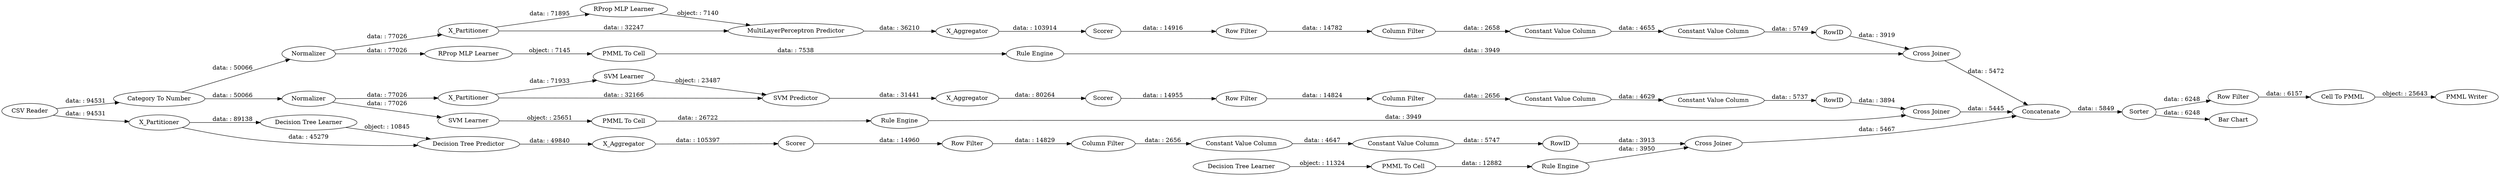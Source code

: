 digraph {
	"-2411103900040048850_34" [label="Rule Engine"]
	"-3649822656207928599_39" [label="Cross Joiner"]
	"3688478784681104680_60" [label=Concatenate]
	"-5326461443227993534_38" [label="Cross Joiner"]
	"-8812639151987634558_2" [label=X_Partitioner]
	"-5326461443227993534_31" [label="Decision Tree Learner"]
	"3688478784681104680_52" [label=Sorter]
	"-8935376701409956582_22" [label="PMML To Cell"]
	"-2411103900040048850_33" [label="Decision Tree Learner"]
	"1259845327580073720_293" [label=RowID]
	"-8812639151987634558_38" [label="Cross Joiner"]
	"-443634609641857577_293" [label=RowID]
	"-8812639151987634558_40" [label=Scorer]
	"2522434297201082021_9" [label="Row Filter"]
	"-2411103900040048850_28" [label="PMML To Cell"]
	"3688478784681104680_53" [label="Row Filter"]
	"-8935376701409956582_35" [label="RProp MLP Learner"]
	"-5326461443227993534_7" [label=X_Aggregator]
	"-3649822656207928599_2" [label=X_Partitioner]
	"3688478784681104680_54" [label="Cell To PMML"]
	"-443634609641857577_9" [label="Row Filter"]
	"3688478784681104680_58" [label="Category To Number"]
	"-5326461443227993534_39" [label=Scorer]
	"-8812639151987634558_39" [label=Normalizer]
	"2522434297201082021_290" [label="Constant Value Column"]
	"3688478784681104680_61" [label="PMML Writer"]
	"-8812639151987634558_31" [label="RProp MLP Learner"]
	"1259845327580073720_290" [label="Constant Value Column"]
	"-3649822656207928599_40" [label=Normalizer]
	"3688478784681104680_62" [label="CSV Reader"]
	"1259845327580073720_292" [label="Constant Value Column"]
	"2522434297201082021_293" [label=RowID]
	"-443634609641857577_294" [label="Column Filter"]
	"-443634609641857577_292" [label="Constant Value Column"]
	"-3649822656207928599_31" [label="SVM Learner"]
	"-443634609641857577_290" [label="Constant Value Column"]
	"-5326461443227993534_2" [label=X_Partitioner]
	"119439501178196963_33" [label="SVM Learner"]
	"3688478784681104680_59" [label="Bar Chart"]
	"-8935376701409956582_34" [label="Rule Engine"]
	"-3649822656207928599_41" [label=Scorer]
	"119439501178196963_34" [label="PMML To Cell"]
	"1259845327580073720_9" [label="Row Filter"]
	"2522434297201082021_294" [label="Column Filter"]
	"-8812639151987634558_32" [label="MultiLayerPerceptron Predictor"]
	"2522434297201082021_292" [label="Constant Value Column"]
	"119439501178196963_35" [label="Rule Engine"]
	"-3649822656207928599_7" [label=X_Aggregator]
	"-5326461443227993534_32" [label="Decision Tree Predictor"]
	"-3649822656207928599_32" [label="SVM Predictor"]
	"-8812639151987634558_7" [label=X_Aggregator]
	"1259845327580073720_294" [label="Column Filter"]
	"-5326461443227993534_32" -> "-5326461443227993534_7" [label="data: : 49840"]
	"119439501178196963_35" -> "-3649822656207928599_39" [label="data: : 3949"]
	"3688478784681104680_62" -> "3688478784681104680_58" [label="data: : 94531"]
	"-5326461443227993534_2" -> "-5326461443227993534_32" [label="data: : 45279"]
	"-8812639151987634558_39" -> "-8935376701409956582_35" [label="data: : 77026"]
	"1259845327580073720_9" -> "1259845327580073720_294" [label="data: : 14824"]
	"-2411103900040048850_28" -> "-2411103900040048850_34" [label="data: : 12882"]
	"1259845327580073720_290" -> "1259845327580073720_292" [label="data: : 4629"]
	"2522434297201082021_294" -> "2522434297201082021_290" [label="data: : 2656"]
	"-3649822656207928599_2" -> "-3649822656207928599_32" [label="data: : 32166"]
	"-8812639151987634558_39" -> "-8812639151987634558_2" [label="data: : 77026"]
	"-5326461443227993534_7" -> "-5326461443227993534_39" [label="data: : 105397"]
	"-443634609641857577_9" -> "-443634609641857577_294" [label="data: : 14782"]
	"-2411103900040048850_34" -> "-5326461443227993534_38" [label="data: : 3950"]
	"-443634609641857577_292" -> "-443634609641857577_293" [label="data: : 5749"]
	"-2411103900040048850_33" -> "-2411103900040048850_28" [label="object: : 11324"]
	"-8812639151987634558_31" -> "-8812639151987634558_32" [label="object: : 7140"]
	"-3649822656207928599_31" -> "-3649822656207928599_32" [label="object: : 23487"]
	"-5326461443227993534_38" -> "3688478784681104680_60" [label="data: : 5467"]
	"3688478784681104680_58" -> "-8812639151987634558_39" [label="data: : 50066"]
	"-8935376701409956582_35" -> "-8935376701409956582_22" [label="object: : 7145"]
	"-3649822656207928599_40" -> "119439501178196963_33" [label="data: : 77026"]
	"-3649822656207928599_39" -> "3688478784681104680_60" [label="data: : 5445"]
	"3688478784681104680_52" -> "3688478784681104680_53" [label="data: : 6248"]
	"3688478784681104680_60" -> "3688478784681104680_52" [label="data: : 5849"]
	"-8812639151987634558_32" -> "-8812639151987634558_7" [label="data: : 36210"]
	"2522434297201082021_292" -> "2522434297201082021_293" [label="data: : 5747"]
	"-8935376701409956582_34" -> "-8812639151987634558_38" [label="data: : 3949"]
	"-8812639151987634558_2" -> "-8812639151987634558_32" [label="data: : 32247"]
	"-3649822656207928599_2" -> "-3649822656207928599_31" [label="data: : 71933"]
	"3688478784681104680_54" -> "3688478784681104680_61" [label="object: : 25643"]
	"1259845327580073720_292" -> "1259845327580073720_293" [label="data: : 5737"]
	"3688478784681104680_62" -> "-5326461443227993534_2" [label="data: : 94531"]
	"-8812639151987634558_40" -> "-443634609641857577_9" [label="data: : 14916"]
	"3688478784681104680_58" -> "-3649822656207928599_40" [label="data: : 50066"]
	"-5326461443227993534_39" -> "2522434297201082021_9" [label="data: : 14960"]
	"-8812639151987634558_38" -> "3688478784681104680_60" [label="data: : 5472"]
	"-8812639151987634558_2" -> "-8812639151987634558_31" [label="data: : 71895"]
	"1259845327580073720_293" -> "-3649822656207928599_39" [label="data: : 3894"]
	"-5326461443227993534_2" -> "-5326461443227993534_31" [label="data: : 89138"]
	"-443634609641857577_294" -> "-443634609641857577_290" [label="data: : 2658"]
	"-3649822656207928599_40" -> "-3649822656207928599_2" [label="data: : 77026"]
	"-8935376701409956582_22" -> "-8935376701409956582_34" [label="data: : 7538"]
	"2522434297201082021_290" -> "2522434297201082021_292" [label="data: : 4647"]
	"-443634609641857577_293" -> "-8812639151987634558_38" [label="data: : 3919"]
	"2522434297201082021_293" -> "-5326461443227993534_38" [label="data: : 3913"]
	"2522434297201082021_9" -> "2522434297201082021_294" [label="data: : 14829"]
	"-3649822656207928599_7" -> "-3649822656207928599_41" [label="data: : 80264"]
	"-3649822656207928599_32" -> "-3649822656207928599_7" [label="data: : 31441"]
	"1259845327580073720_294" -> "1259845327580073720_290" [label="data: : 2656"]
	"119439501178196963_33" -> "119439501178196963_34" [label="object: : 25651"]
	"119439501178196963_34" -> "119439501178196963_35" [label="data: : 26722"]
	"-443634609641857577_290" -> "-443634609641857577_292" [label="data: : 4655"]
	"-5326461443227993534_31" -> "-5326461443227993534_32" [label="object: : 10845"]
	"3688478784681104680_52" -> "3688478784681104680_59" [label="data: : 6248"]
	"-3649822656207928599_41" -> "1259845327580073720_9" [label="data: : 14955"]
	"3688478784681104680_53" -> "3688478784681104680_54" [label="data: : 6157"]
	"-8812639151987634558_7" -> "-8812639151987634558_40" [label="data: : 103914"]
	rankdir=LR
}
